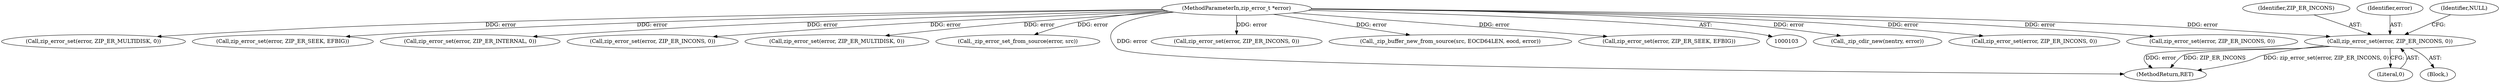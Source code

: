 digraph "0_libzip_9b46957ec98d85a572e9ef98301247f39338a3b5@pointer" {
"1000168" [label="(Call,zip_error_set(error, ZIP_ER_INCONS, 0))"];
"1000108" [label="(MethodParameterIn,zip_error_t *error)"];
"1000442" [label="(Call,_zip_cdir_new(nentry, error))"];
"1000170" [label="(Identifier,ZIP_ER_INCONS)"];
"1000269" [label="(Call,zip_error_set(error, ZIP_ER_INCONS, 0))"];
"1000239" [label="(Call,zip_error_set(error, ZIP_ER_INCONS, 0))"];
"1000364" [label="(Call,zip_error_set(error, ZIP_ER_MULTIDISK, 0))"];
"1000415" [label="(Call,zip_error_set(error, ZIP_ER_SEEK, EFBIG))"];
"1000388" [label="(Call,zip_error_set(error, ZIP_ER_INTERNAL, 0))"];
"1000320" [label="(Call,zip_error_set(error, ZIP_ER_INCONS, 0))"];
"1000340" [label="(Call,zip_error_set(error, ZIP_ER_MULTIDISK, 0))"];
"1000169" [label="(Identifier,error)"];
"1000208" [label="(Call,_zip_error_set_from_source(error, src))"];
"1000465" [label="(MethodReturn,RET)"];
"1000432" [label="(Call,zip_error_set(error, ZIP_ER_INCONS, 0))"];
"1000217" [label="(Call,_zip_buffer_new_from_source(src, EOCD64LEN, eocd, error))"];
"1000108" [label="(MethodParameterIn,zip_error_t *error)"];
"1000171" [label="(Literal,0)"];
"1000173" [label="(Identifier,NULL)"];
"1000167" [label="(Block,)"];
"1000153" [label="(Call,zip_error_set(error, ZIP_ER_SEEK, EFBIG))"];
"1000168" [label="(Call,zip_error_set(error, ZIP_ER_INCONS, 0))"];
"1000168" -> "1000167"  [label="AST: "];
"1000168" -> "1000171"  [label="CFG: "];
"1000169" -> "1000168"  [label="AST: "];
"1000170" -> "1000168"  [label="AST: "];
"1000171" -> "1000168"  [label="AST: "];
"1000173" -> "1000168"  [label="CFG: "];
"1000168" -> "1000465"  [label="DDG: zip_error_set(error, ZIP_ER_INCONS, 0)"];
"1000168" -> "1000465"  [label="DDG: error"];
"1000168" -> "1000465"  [label="DDG: ZIP_ER_INCONS"];
"1000108" -> "1000168"  [label="DDG: error"];
"1000108" -> "1000103"  [label="AST: "];
"1000108" -> "1000465"  [label="DDG: error"];
"1000108" -> "1000153"  [label="DDG: error"];
"1000108" -> "1000208"  [label="DDG: error"];
"1000108" -> "1000217"  [label="DDG: error"];
"1000108" -> "1000239"  [label="DDG: error"];
"1000108" -> "1000269"  [label="DDG: error"];
"1000108" -> "1000320"  [label="DDG: error"];
"1000108" -> "1000340"  [label="DDG: error"];
"1000108" -> "1000364"  [label="DDG: error"];
"1000108" -> "1000388"  [label="DDG: error"];
"1000108" -> "1000415"  [label="DDG: error"];
"1000108" -> "1000432"  [label="DDG: error"];
"1000108" -> "1000442"  [label="DDG: error"];
}
